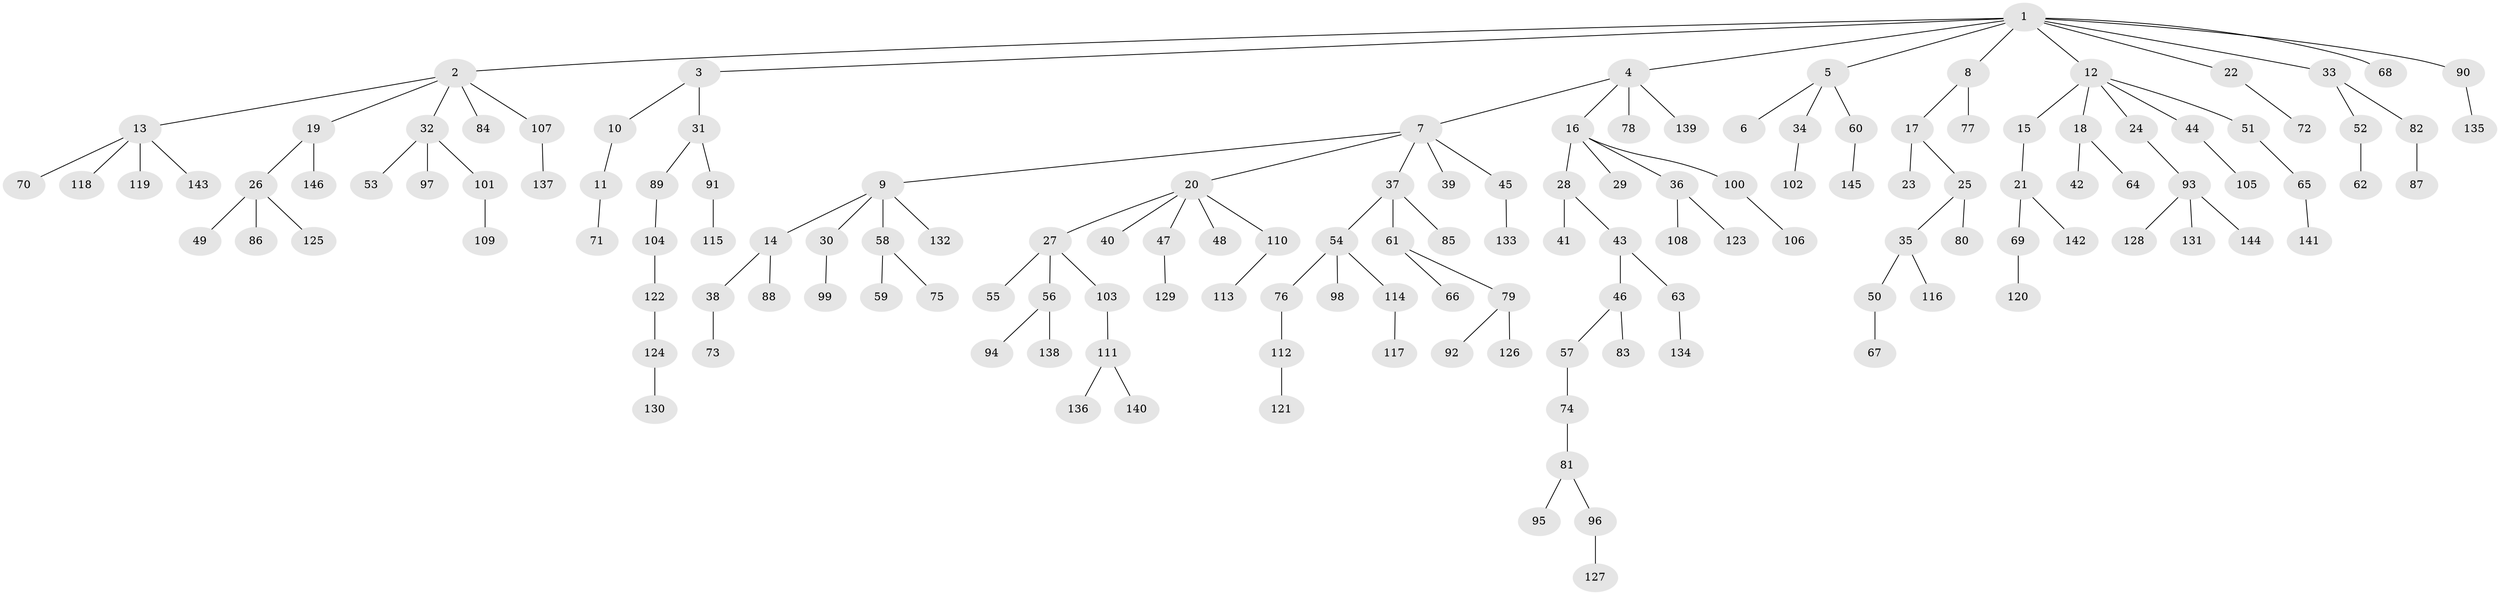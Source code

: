 // Generated by graph-tools (version 1.1) at 2025/36/03/09/25 02:36:46]
// undirected, 146 vertices, 145 edges
graph export_dot {
graph [start="1"]
  node [color=gray90,style=filled];
  1;
  2;
  3;
  4;
  5;
  6;
  7;
  8;
  9;
  10;
  11;
  12;
  13;
  14;
  15;
  16;
  17;
  18;
  19;
  20;
  21;
  22;
  23;
  24;
  25;
  26;
  27;
  28;
  29;
  30;
  31;
  32;
  33;
  34;
  35;
  36;
  37;
  38;
  39;
  40;
  41;
  42;
  43;
  44;
  45;
  46;
  47;
  48;
  49;
  50;
  51;
  52;
  53;
  54;
  55;
  56;
  57;
  58;
  59;
  60;
  61;
  62;
  63;
  64;
  65;
  66;
  67;
  68;
  69;
  70;
  71;
  72;
  73;
  74;
  75;
  76;
  77;
  78;
  79;
  80;
  81;
  82;
  83;
  84;
  85;
  86;
  87;
  88;
  89;
  90;
  91;
  92;
  93;
  94;
  95;
  96;
  97;
  98;
  99;
  100;
  101;
  102;
  103;
  104;
  105;
  106;
  107;
  108;
  109;
  110;
  111;
  112;
  113;
  114;
  115;
  116;
  117;
  118;
  119;
  120;
  121;
  122;
  123;
  124;
  125;
  126;
  127;
  128;
  129;
  130;
  131;
  132;
  133;
  134;
  135;
  136;
  137;
  138;
  139;
  140;
  141;
  142;
  143;
  144;
  145;
  146;
  1 -- 2;
  1 -- 3;
  1 -- 4;
  1 -- 5;
  1 -- 8;
  1 -- 12;
  1 -- 22;
  1 -- 33;
  1 -- 68;
  1 -- 90;
  2 -- 13;
  2 -- 19;
  2 -- 32;
  2 -- 84;
  2 -- 107;
  3 -- 10;
  3 -- 31;
  4 -- 7;
  4 -- 16;
  4 -- 78;
  4 -- 139;
  5 -- 6;
  5 -- 34;
  5 -- 60;
  7 -- 9;
  7 -- 20;
  7 -- 37;
  7 -- 39;
  7 -- 45;
  8 -- 17;
  8 -- 77;
  9 -- 14;
  9 -- 30;
  9 -- 58;
  9 -- 132;
  10 -- 11;
  11 -- 71;
  12 -- 15;
  12 -- 18;
  12 -- 24;
  12 -- 44;
  12 -- 51;
  13 -- 70;
  13 -- 118;
  13 -- 119;
  13 -- 143;
  14 -- 38;
  14 -- 88;
  15 -- 21;
  16 -- 28;
  16 -- 29;
  16 -- 36;
  16 -- 100;
  17 -- 23;
  17 -- 25;
  18 -- 42;
  18 -- 64;
  19 -- 26;
  19 -- 146;
  20 -- 27;
  20 -- 40;
  20 -- 47;
  20 -- 48;
  20 -- 110;
  21 -- 69;
  21 -- 142;
  22 -- 72;
  24 -- 93;
  25 -- 35;
  25 -- 80;
  26 -- 49;
  26 -- 86;
  26 -- 125;
  27 -- 55;
  27 -- 56;
  27 -- 103;
  28 -- 41;
  28 -- 43;
  30 -- 99;
  31 -- 89;
  31 -- 91;
  32 -- 53;
  32 -- 97;
  32 -- 101;
  33 -- 52;
  33 -- 82;
  34 -- 102;
  35 -- 50;
  35 -- 116;
  36 -- 108;
  36 -- 123;
  37 -- 54;
  37 -- 61;
  37 -- 85;
  38 -- 73;
  43 -- 46;
  43 -- 63;
  44 -- 105;
  45 -- 133;
  46 -- 57;
  46 -- 83;
  47 -- 129;
  50 -- 67;
  51 -- 65;
  52 -- 62;
  54 -- 76;
  54 -- 98;
  54 -- 114;
  56 -- 94;
  56 -- 138;
  57 -- 74;
  58 -- 59;
  58 -- 75;
  60 -- 145;
  61 -- 66;
  61 -- 79;
  63 -- 134;
  65 -- 141;
  69 -- 120;
  74 -- 81;
  76 -- 112;
  79 -- 92;
  79 -- 126;
  81 -- 95;
  81 -- 96;
  82 -- 87;
  89 -- 104;
  90 -- 135;
  91 -- 115;
  93 -- 128;
  93 -- 131;
  93 -- 144;
  96 -- 127;
  100 -- 106;
  101 -- 109;
  103 -- 111;
  104 -- 122;
  107 -- 137;
  110 -- 113;
  111 -- 136;
  111 -- 140;
  112 -- 121;
  114 -- 117;
  122 -- 124;
  124 -- 130;
}

